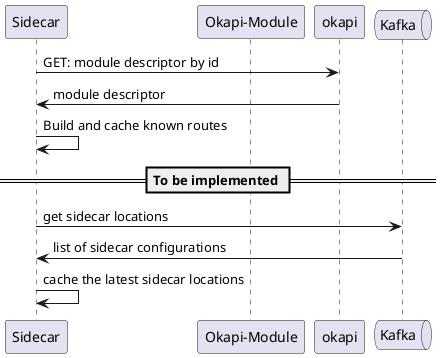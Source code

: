 @startuml

skinparam responseMessageBelowArrow true

participant "Sidecar"       as sidecar
participant "Okapi-Module"  as module
participant okapi           as okapi
queue       Kafka           as kafka

sidecar -> okapi: GET: module descriptor by id
okapi -> sidecar: module descriptor

sidecar -> sidecar: Build and cache known routes

== To be implemented ==
sidecar -> kafka: get sidecar locations
kafka -> sidecar: list of sidecar configurations
sidecar -> sidecar: cache the latest sidecar locations

@enduml